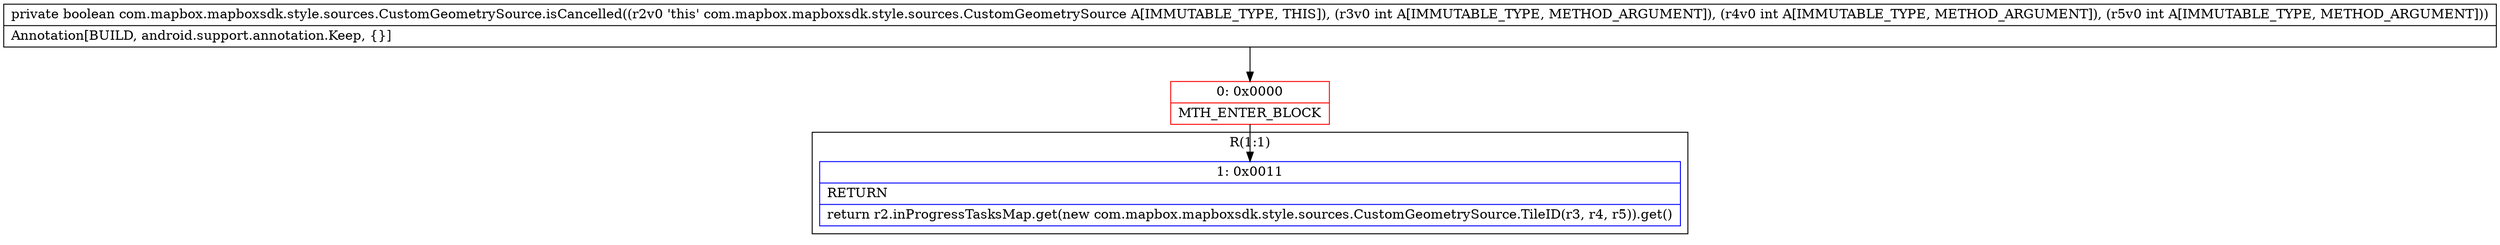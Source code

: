 digraph "CFG forcom.mapbox.mapboxsdk.style.sources.CustomGeometrySource.isCancelled(III)Z" {
subgraph cluster_Region_481076128 {
label = "R(1:1)";
node [shape=record,color=blue];
Node_1 [shape=record,label="{1\:\ 0x0011|RETURN\l|return r2.inProgressTasksMap.get(new com.mapbox.mapboxsdk.style.sources.CustomGeometrySource.TileID(r3, r4, r5)).get()\l}"];
}
Node_0 [shape=record,color=red,label="{0\:\ 0x0000|MTH_ENTER_BLOCK\l}"];
MethodNode[shape=record,label="{private boolean com.mapbox.mapboxsdk.style.sources.CustomGeometrySource.isCancelled((r2v0 'this' com.mapbox.mapboxsdk.style.sources.CustomGeometrySource A[IMMUTABLE_TYPE, THIS]), (r3v0 int A[IMMUTABLE_TYPE, METHOD_ARGUMENT]), (r4v0 int A[IMMUTABLE_TYPE, METHOD_ARGUMENT]), (r5v0 int A[IMMUTABLE_TYPE, METHOD_ARGUMENT]))  | Annotation[BUILD, android.support.annotation.Keep, \{\}]\l}"];
MethodNode -> Node_0;
Node_0 -> Node_1;
}

